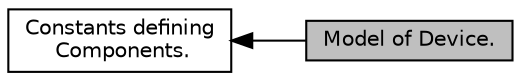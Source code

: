 digraph "Model of Device."
{
  edge [fontname="Helvetica",fontsize="10",labelfontname="Helvetica",labelfontsize="10"];
  node [fontname="Helvetica",fontsize="10",shape=record];
  rankdir=LR;
  Node1 [label="Constants defining\l Components.",height=0.2,width=0.4,color="black", fillcolor="white", style="filled",URL="$group__defs__comp.html"];
  Node0 [label="Model of Device.",height=0.2,width=0.4,color="black", fillcolor="grey75", style="filled", fontcolor="black"];
  Node1->Node0 [shape=plaintext, dir="back", style="solid"];
}
